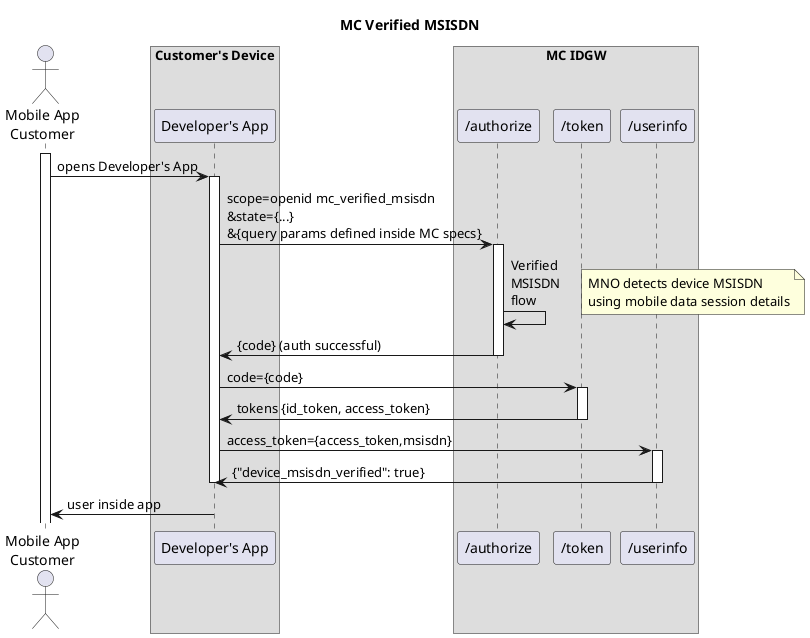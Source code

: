 @startuml

title "MC Verified MSISDN"

actor "Mobile App\nCustomer" as user
box "Customer's Device" 
    participant "Developer's App" as mApp
end box

box "MC IDGW"
participant "/authorize" as auth
participant "/token" as token
participant "/userinfo" as userInfo
end box

activate user
user -> mApp: opens Developer's App
activate mApp
mApp -> auth: scope=openid mc_verified_msisdn\n&state={...}\n&{query params defined inside MC specs}
activate auth
auth -> auth: Verified\nMSISDN\nflow
note right: MNO detects device MSISDN\nusing mobile data session details
mApp <- auth: {code} (auth successful)
deactivate auth
mApp -> token: code={code}
activate token
mApp <- token: tokens {id_token, access_token}
deactivate token
mApp -> userInfo: access_token={access_token,msisdn}
activate userInfo
mApp <- userInfo: {"device_msisdn_verified": true}
deactivate userInfo
deactivate mApp
user <- mApp: user inside app


@enduml

